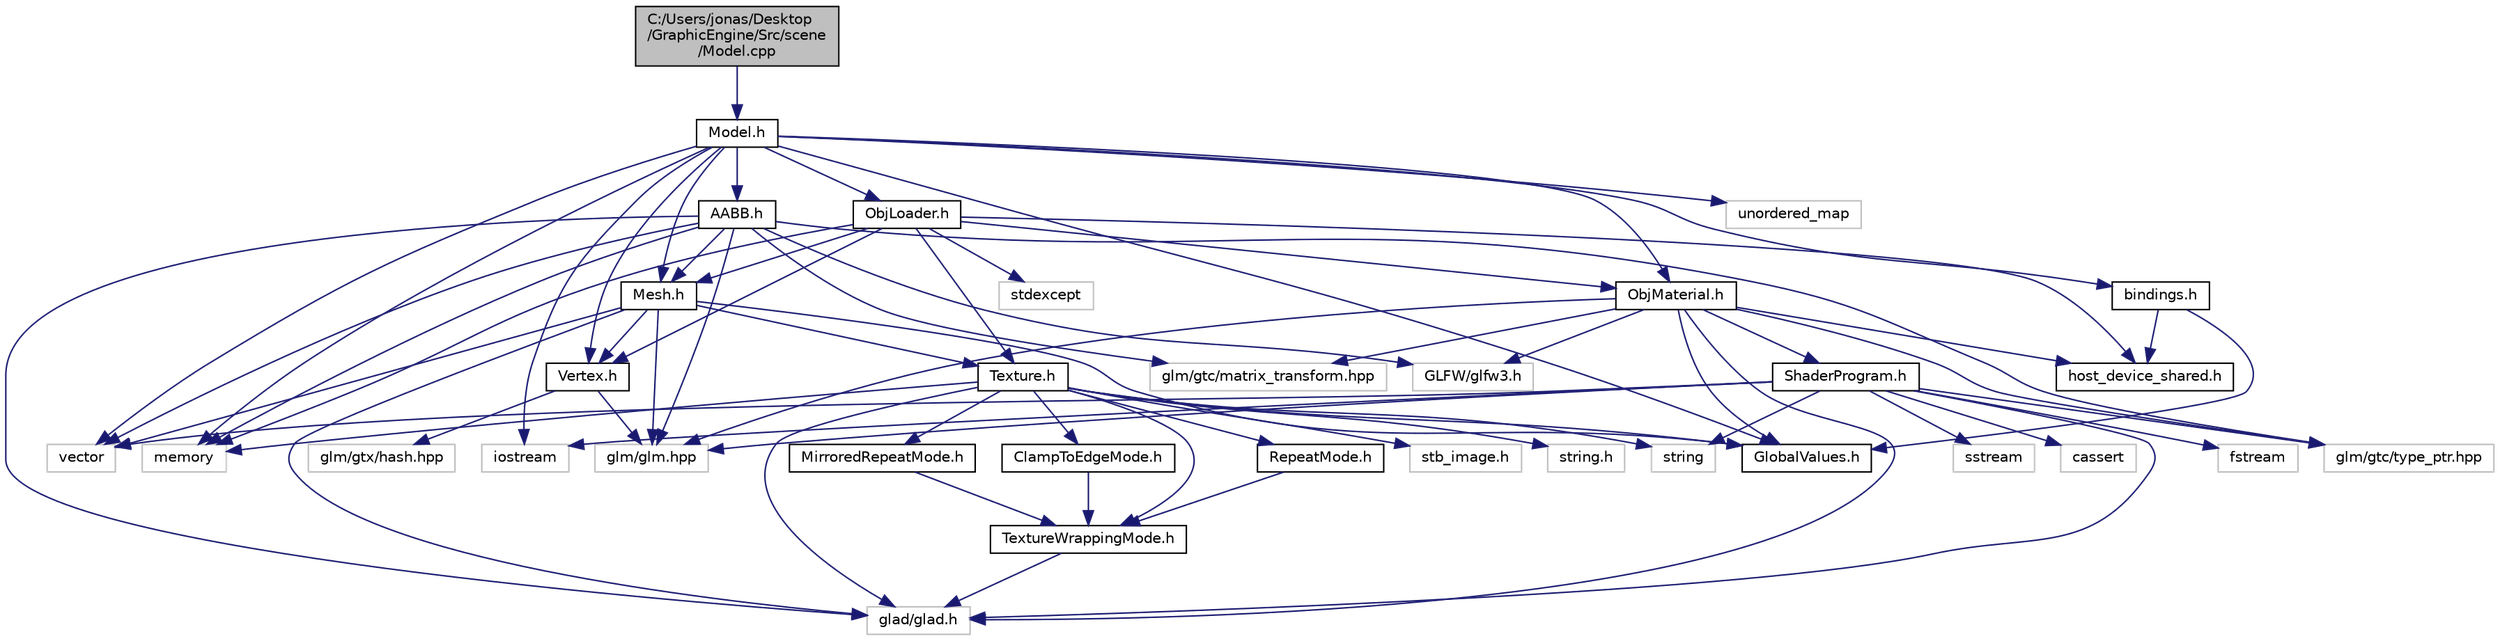 digraph "C:/Users/jonas/Desktop/GraphicEngine/Src/scene/Model.cpp"
{
 // INTERACTIVE_SVG=YES
 // LATEX_PDF_SIZE
  bgcolor="transparent";
  edge [fontname="Helvetica",fontsize="10",labelfontname="Helvetica",labelfontsize="10"];
  node [fontname="Helvetica",fontsize="10",shape=record];
  Node1 [label="C:/Users/jonas/Desktop\l/GraphicEngine/Src/scene\l/Model.cpp",height=0.2,width=0.4,color="black", fillcolor="grey75", style="filled", fontcolor="black",tooltip=" "];
  Node1 -> Node2 [color="midnightblue",fontsize="10",style="solid"];
  Node2 [label="Model.h",height=0.2,width=0.4,color="black",URL="$da/ded/_model_8h.html",tooltip=" "];
  Node2 -> Node3 [color="midnightblue",fontsize="10",style="solid"];
  Node3 [label="iostream",height=0.2,width=0.4,color="grey75",tooltip=" "];
  Node2 -> Node4 [color="midnightblue",fontsize="10",style="solid"];
  Node4 [label="vector",height=0.2,width=0.4,color="grey75",tooltip=" "];
  Node2 -> Node5 [color="midnightblue",fontsize="10",style="solid"];
  Node5 [label="unordered_map",height=0.2,width=0.4,color="grey75",tooltip=" "];
  Node2 -> Node6 [color="midnightblue",fontsize="10",style="solid"];
  Node6 [label="memory",height=0.2,width=0.4,color="grey75",tooltip=" "];
  Node2 -> Node7 [color="midnightblue",fontsize="10",style="solid"];
  Node7 [label="Mesh.h",height=0.2,width=0.4,color="black",URL="$d2/da1/_mesh_8h.html",tooltip=" "];
  Node7 -> Node8 [color="midnightblue",fontsize="10",style="solid"];
  Node8 [label="glm/glm.hpp",height=0.2,width=0.4,color="grey75",tooltip=" "];
  Node7 -> Node4 [color="midnightblue",fontsize="10",style="solid"];
  Node7 -> Node9 [color="midnightblue",fontsize="10",style="solid"];
  Node9 [label="glad/glad.h",height=0.2,width=0.4,color="grey75",tooltip=" "];
  Node7 -> Node10 [color="midnightblue",fontsize="10",style="solid"];
  Node10 [label="Texture.h",height=0.2,width=0.4,color="black",URL="$de/dbf/_texture_8h.html",tooltip=" "];
  Node10 -> Node9 [color="midnightblue",fontsize="10",style="solid"];
  Node10 -> Node11 [color="midnightblue",fontsize="10",style="solid"];
  Node11 [label="stb_image.h",height=0.2,width=0.4,color="grey75",tooltip=" "];
  Node10 -> Node12 [color="midnightblue",fontsize="10",style="solid"];
  Node12 [label="string.h",height=0.2,width=0.4,color="grey75",tooltip=" "];
  Node10 -> Node6 [color="midnightblue",fontsize="10",style="solid"];
  Node10 -> Node13 [color="midnightblue",fontsize="10",style="solid"];
  Node13 [label="string",height=0.2,width=0.4,color="grey75",tooltip=" "];
  Node10 -> Node14 [color="midnightblue",fontsize="10",style="solid"];
  Node14 [label="TextureWrappingMode.h",height=0.2,width=0.4,color="black",URL="$de/d2b/_texture_wrapping_mode_8h.html",tooltip=" "];
  Node14 -> Node9 [color="midnightblue",fontsize="10",style="solid"];
  Node10 -> Node15 [color="midnightblue",fontsize="10",style="solid"];
  Node15 [label="RepeatMode.h",height=0.2,width=0.4,color="black",URL="$d7/d44/_repeat_mode_8h.html",tooltip=" "];
  Node15 -> Node14 [color="midnightblue",fontsize="10",style="solid"];
  Node10 -> Node16 [color="midnightblue",fontsize="10",style="solid"];
  Node16 [label="MirroredRepeatMode.h",height=0.2,width=0.4,color="black",URL="$d6/d50/_mirrored_repeat_mode_8h.html",tooltip=" "];
  Node16 -> Node14 [color="midnightblue",fontsize="10",style="solid"];
  Node10 -> Node17 [color="midnightblue",fontsize="10",style="solid"];
  Node17 [label="ClampToEdgeMode.h",height=0.2,width=0.4,color="black",URL="$dc/d0d/_clamp_to_edge_mode_8h.html",tooltip=" "];
  Node17 -> Node14 [color="midnightblue",fontsize="10",style="solid"];
  Node10 -> Node18 [color="midnightblue",fontsize="10",style="solid"];
  Node18 [label="GlobalValues.h",height=0.2,width=0.4,color="black",URL="$d4/df9/_global_values_8h.html",tooltip=" "];
  Node7 -> Node19 [color="midnightblue",fontsize="10",style="solid"];
  Node19 [label="Vertex.h",height=0.2,width=0.4,color="black",URL="$d8/dcb/_vertex_8h.html",tooltip=" "];
  Node19 -> Node8 [color="midnightblue",fontsize="10",style="solid"];
  Node19 -> Node20 [color="midnightblue",fontsize="10",style="solid"];
  Node20 [label="glm/gtx/hash.hpp",height=0.2,width=0.4,color="grey75",tooltip=" "];
  Node7 -> Node18 [color="midnightblue",fontsize="10",style="solid"];
  Node2 -> Node19 [color="midnightblue",fontsize="10",style="solid"];
  Node2 -> Node21 [color="midnightblue",fontsize="10",style="solid"];
  Node21 [label="AABB.h",height=0.2,width=0.4,color="black",URL="$d2/d00/_a_a_b_b_8h.html",tooltip=" "];
  Node21 -> Node9 [color="midnightblue",fontsize="10",style="solid"];
  Node21 -> Node22 [color="midnightblue",fontsize="10",style="solid"];
  Node22 [label="GLFW/glfw3.h",height=0.2,width=0.4,color="grey75",tooltip=" "];
  Node21 -> Node8 [color="midnightblue",fontsize="10",style="solid"];
  Node21 -> Node23 [color="midnightblue",fontsize="10",style="solid"];
  Node23 [label="glm/gtc/matrix_transform.hpp",height=0.2,width=0.4,color="grey75",tooltip=" "];
  Node21 -> Node24 [color="midnightblue",fontsize="10",style="solid"];
  Node24 [label="glm/gtc/type_ptr.hpp",height=0.2,width=0.4,color="grey75",tooltip=" "];
  Node21 -> Node4 [color="midnightblue",fontsize="10",style="solid"];
  Node21 -> Node6 [color="midnightblue",fontsize="10",style="solid"];
  Node21 -> Node7 [color="midnightblue",fontsize="10",style="solid"];
  Node2 -> Node18 [color="midnightblue",fontsize="10",style="solid"];
  Node2 -> Node25 [color="midnightblue",fontsize="10",style="solid"];
  Node25 [label="ObjMaterial.h",height=0.2,width=0.4,color="black",URL="$d3/d42/_obj_material_8h.html",tooltip=" "];
  Node25 -> Node9 [color="midnightblue",fontsize="10",style="solid"];
  Node25 -> Node22 [color="midnightblue",fontsize="10",style="solid"];
  Node25 -> Node8 [color="midnightblue",fontsize="10",style="solid"];
  Node25 -> Node23 [color="midnightblue",fontsize="10",style="solid"];
  Node25 -> Node24 [color="midnightblue",fontsize="10",style="solid"];
  Node25 -> Node18 [color="midnightblue",fontsize="10",style="solid"];
  Node25 -> Node26 [color="midnightblue",fontsize="10",style="solid"];
  Node26 [label="host_device_shared.h",height=0.2,width=0.4,color="black",URL="$d1/d7a/host__device__shared_8h.html",tooltip=" "];
  Node25 -> Node27 [color="midnightblue",fontsize="10",style="solid"];
  Node27 [label="ShaderProgram.h",height=0.2,width=0.4,color="black",URL="$d0/dbe/_shader_program_8h.html",tooltip=" "];
  Node27 -> Node3 [color="midnightblue",fontsize="10",style="solid"];
  Node27 -> Node28 [color="midnightblue",fontsize="10",style="solid"];
  Node28 [label="fstream",height=0.2,width=0.4,color="grey75",tooltip=" "];
  Node27 -> Node29 [color="midnightblue",fontsize="10",style="solid"];
  Node29 [label="sstream",height=0.2,width=0.4,color="grey75",tooltip=" "];
  Node27 -> Node13 [color="midnightblue",fontsize="10",style="solid"];
  Node27 -> Node4 [color="midnightblue",fontsize="10",style="solid"];
  Node27 -> Node9 [color="midnightblue",fontsize="10",style="solid"];
  Node27 -> Node8 [color="midnightblue",fontsize="10",style="solid"];
  Node27 -> Node24 [color="midnightblue",fontsize="10",style="solid"];
  Node27 -> Node30 [color="midnightblue",fontsize="10",style="solid"];
  Node30 [label="cassert",height=0.2,width=0.4,color="grey75",tooltip=" "];
  Node2 -> Node31 [color="midnightblue",fontsize="10",style="solid"];
  Node31 [label="ObjLoader.h",height=0.2,width=0.4,color="black",URL="$d4/d6c/_obj_loader_8h.html",tooltip=" "];
  Node31 -> Node6 [color="midnightblue",fontsize="10",style="solid"];
  Node31 -> Node32 [color="midnightblue",fontsize="10",style="solid"];
  Node32 [label="stdexcept",height=0.2,width=0.4,color="grey75",tooltip=" "];
  Node31 -> Node7 [color="midnightblue",fontsize="10",style="solid"];
  Node31 -> Node10 [color="midnightblue",fontsize="10",style="solid"];
  Node31 -> Node19 [color="midnightblue",fontsize="10",style="solid"];
  Node31 -> Node25 [color="midnightblue",fontsize="10",style="solid"];
  Node31 -> Node26 [color="midnightblue",fontsize="10",style="solid"];
  Node2 -> Node33 [color="midnightblue",fontsize="10",style="solid"];
  Node33 [label="bindings.h",height=0.2,width=0.4,color="black",URL="$dc/d49/bindings_8h.html",tooltip=" "];
  Node33 -> Node26 [color="midnightblue",fontsize="10",style="solid"];
  Node33 -> Node18 [color="midnightblue",fontsize="10",style="solid"];
}
